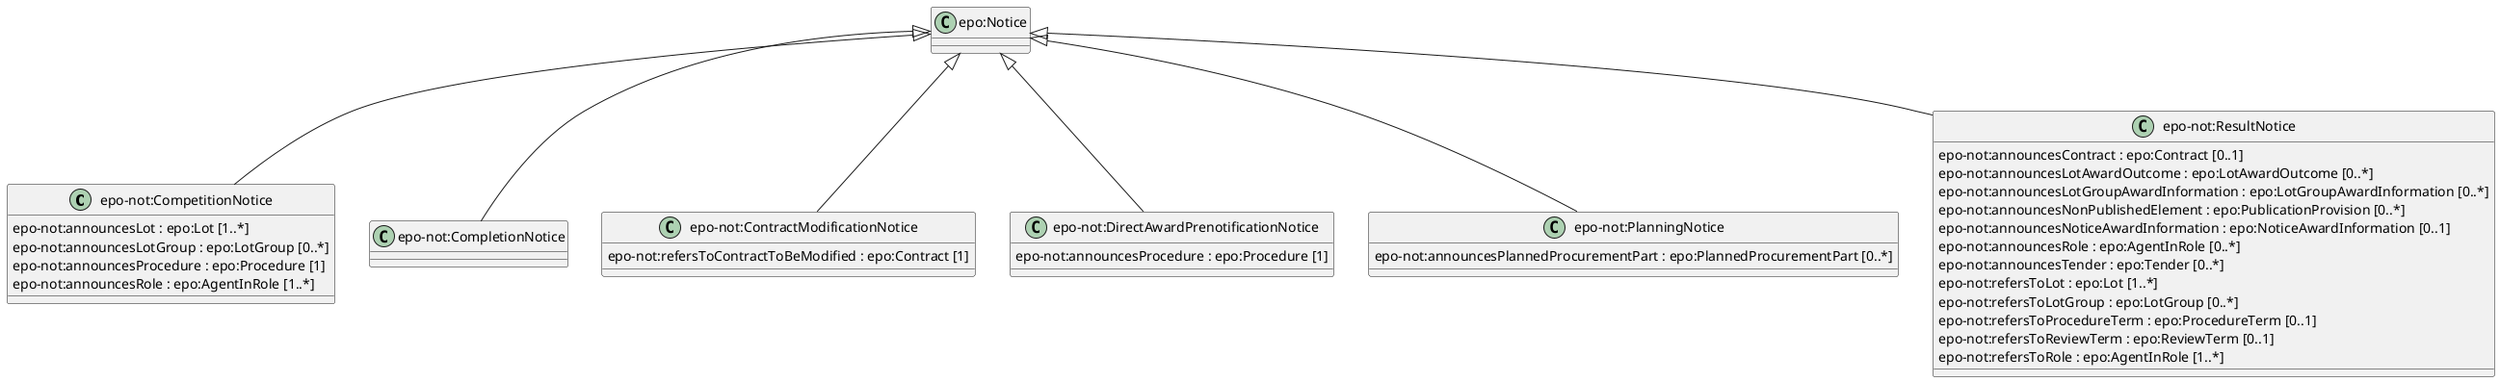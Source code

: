 
@startuml
class "epo-not:CompetitionNotice" {
  epo-not:announcesLot : epo:Lot [1..*]
  epo-not:announcesLotGroup : epo:LotGroup [0..*]
  epo-not:announcesProcedure : epo:Procedure [1]
  epo-not:announcesRole : epo:AgentInRole [1..*]
}
class "epo-not:CompletionNotice" {

}
class "epo-not:ContractModificationNotice" {
  epo-not:refersToContractToBeModified : epo:Contract [1]
}
class "epo-not:DirectAwardPrenotificationNotice" {
  epo-not:announcesProcedure : epo:Procedure [1]
}
class "epo-not:PlanningNotice" {
  epo-not:announcesPlannedProcurementPart : epo:PlannedProcurementPart [0..*]
}
class "epo-not:ResultNotice" {
  epo-not:announcesContract : epo:Contract [0..1]
  epo-not:announcesLotAwardOutcome : epo:LotAwardOutcome [0..*]
  epo-not:announcesLotGroupAwardInformation : epo:LotGroupAwardInformation [0..*]
  epo-not:announcesNonPublishedElement : epo:PublicationProvision [0..*]
  epo-not:announcesNoticeAwardInformation : epo:NoticeAwardInformation [0..1]
  epo-not:announcesRole : epo:AgentInRole [0..*]
  epo-not:announcesTender : epo:Tender [0..*]
  epo-not:refersToLot : epo:Lot [1..*]
  epo-not:refersToLotGroup : epo:LotGroup [0..*]
  epo-not:refersToProcedureTerm : epo:ProcedureTerm [0..1]
  epo-not:refersToReviewTerm : epo:ReviewTerm [0..1]
  epo-not:refersToRole : epo:AgentInRole [1..*]
}
"epo:Notice" <|-- "epo-not:CompetitionNotice"
"epo:Notice" <|-- "epo-not:CompletionNotice"
"epo:Notice" <|-- "epo-not:ContractModificationNotice"
"epo:Notice" <|-- "epo-not:DirectAwardPrenotificationNotice"
"epo:Notice" <|-- "epo-not:PlanningNotice"
"epo:Notice" <|-- "epo-not:ResultNotice"
@enduml

